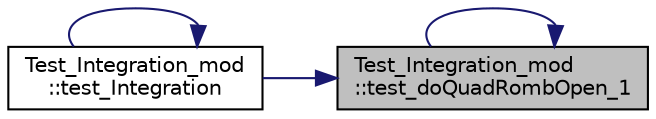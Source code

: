 digraph "Test_Integration_mod::test_doQuadRombOpen_1"
{
 // LATEX_PDF_SIZE
  edge [fontname="Helvetica",fontsize="10",labelfontname="Helvetica",labelfontsize="10"];
  node [fontname="Helvetica",fontsize="10",shape=record];
  rankdir="RL";
  Node1 [label="Test_Integration_mod\l::test_doQuadRombOpen_1",height=0.2,width=0.4,color="black", fillcolor="grey75", style="filled", fontcolor="black",tooltip=" "];
  Node1 -> Node1 [dir="back",color="midnightblue",fontsize="10",style="solid"];
  Node1 -> Node2 [dir="back",color="midnightblue",fontsize="10",style="solid"];
  Node2 [label="Test_Integration_mod\l::test_Integration",height=0.2,width=0.4,color="black", fillcolor="white", style="filled",URL="$namespaceTest__Integration__mod.html#a8e33a4c60233939485aa1c567b01c14d",tooltip=" "];
  Node2 -> Node2 [dir="back",color="midnightblue",fontsize="10",style="solid"];
}
